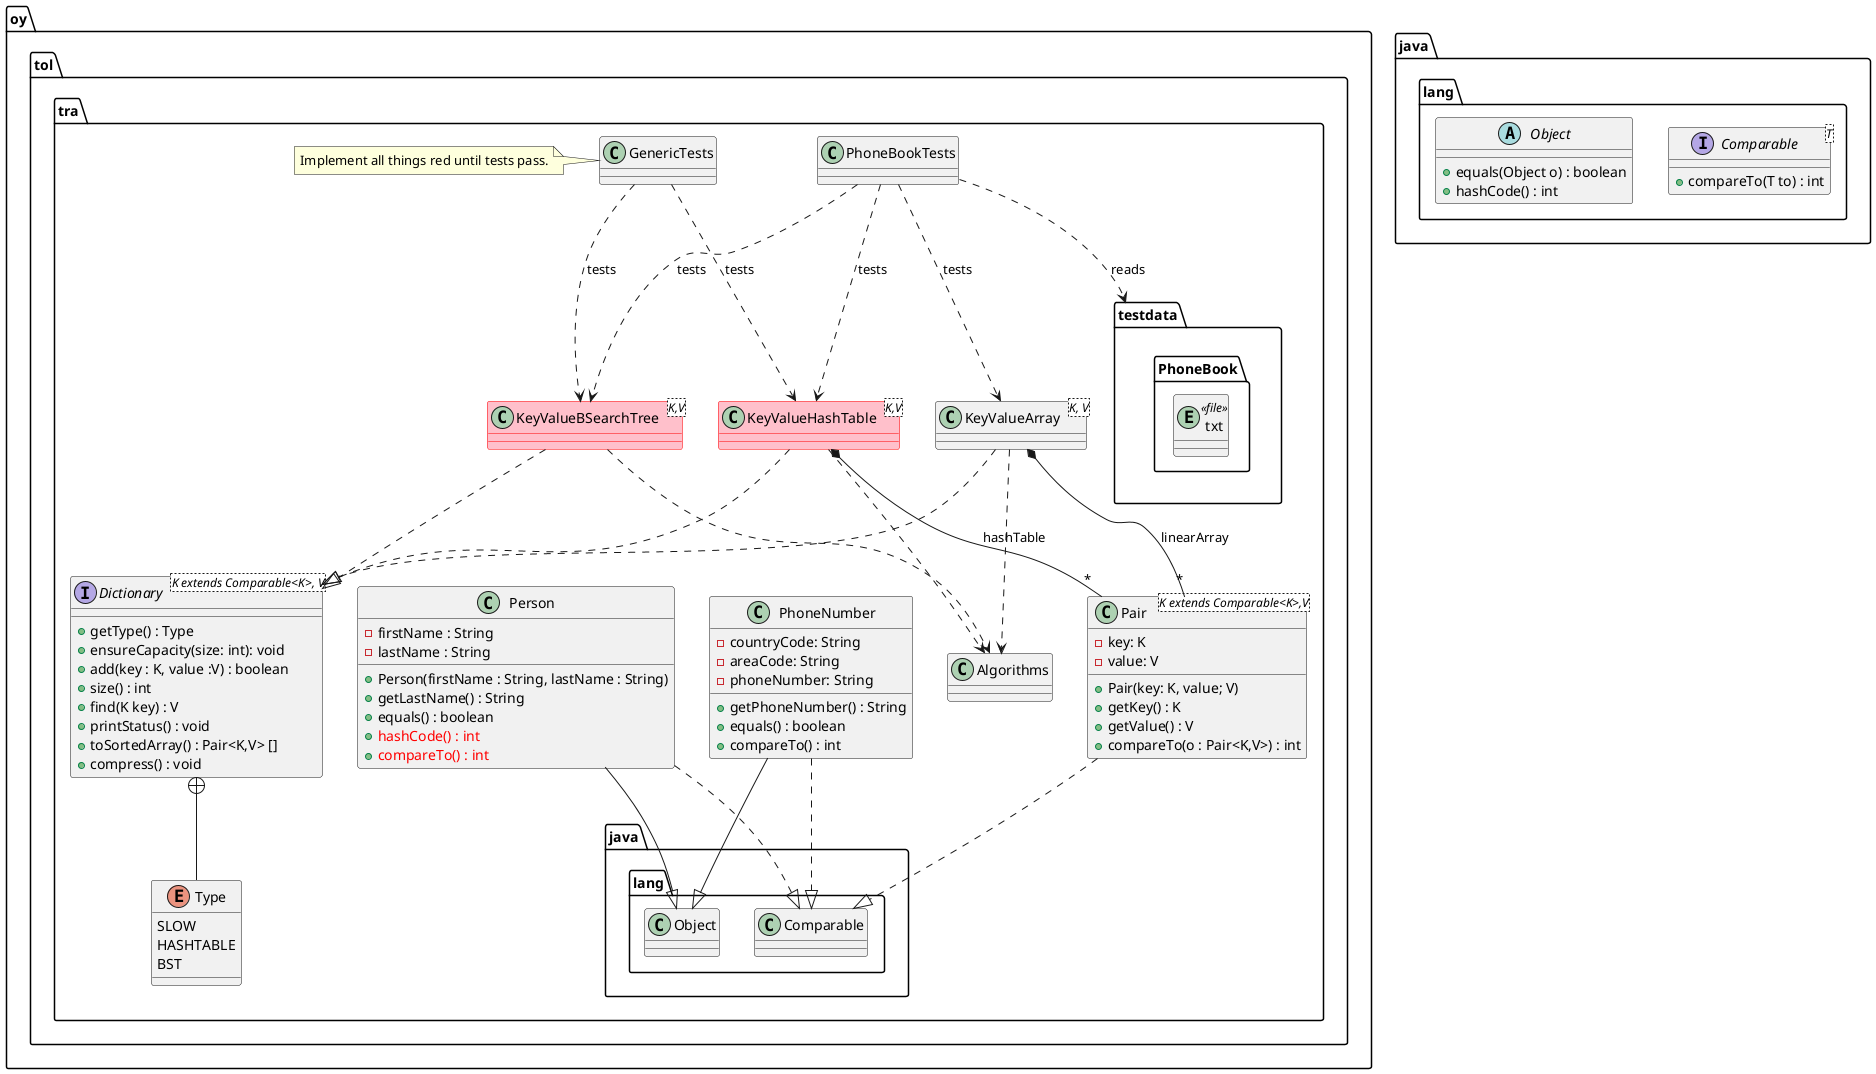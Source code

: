 @startuml Phonebook
package oy.tol.tra {  
  class Algorithms
  class Person {
    -firstName : String
    -lastName : String
    +Person(firstName : String, lastName : String)
    +getLastName() : String
    +equals() : boolean
    +<color:Red>hashCode() : int</color>
    +<color:Red>compareTo() : int</color>
  }
  class PhoneNumber {
    -countryCode: String
    -areaCode: String
    -phoneNumber: String
    +getPhoneNumber() : String
    +equals() : boolean
    +compareTo() : int
  }
  Person ..|> java.lang.Comparable
  PhoneNumber ..|> java.lang.Comparable
  Person --|> java.lang.Object
  PhoneNumber --|> java.lang.Object

  class Pair<K extends Comparable<K>,V> {
    -key: K
    -value: V
    +Pair(key: K, value; V)
    +getKey() : K
    +getValue() : V
    +compareTo(o : Pair<K,V>) : int
  }
  Pair ..|> java.lang.Comparable
  interface Dictionary<K extends Comparable<K>, V> {
    +getType() : Type
    +ensureCapacity(size: int): void
    +add(key : K, value :V) : boolean
    +size() : int
    +find(K key) : V
    +printStatus() : void
    +toSortedArray() : Pair<K,V> []
    +compress() : void
  }
  enum Type {
    SLOW
    HASHTABLE
    BST
  }
  Dictionary +-- Type
  
  class KeyValueArray<K, V>
  class KeyValueHashTable<K,V>
  class KeyValueBSearchTree<K,V>
  KeyValueArray ..|> Dictionary
  KeyValueHashTable ..|> Dictionary
  KeyValueBSearchTree ..|> Dictionary

  KeyValueArray ..> Algorithms
  KeyValueHashTable ..> Algorithms
  KeyValueBSearchTree ..> Algorithms

  class KeyValueHashTable #pink;line:red
  class KeyValueBSearchTree #pink;line:red
  
  class PhoneBookTests
  class GenericTests
  note left of GenericTests
    Implement all things red until tests pass.
  end note 

  PhoneBookTests ..> KeyValueArray : tests
  PhoneBookTests ..> KeyValueHashTable : tests
  PhoneBookTests ..> KeyValueBSearchTree : tests
  GenericTests ..> KeyValueHashTable : tests
  GenericTests ..> KeyValueBSearchTree : tests
  KeyValueArray *-- "*" Pair : linearArray
  KeyValueHashTable *-- "*" Pair : hashTable

  package testdata {
    entity PhoneBook.txt <<file>>
  }
  PhoneBookTests ..> testdata : reads
}
package java.lang {
  interface Comparable<T> {
    +compareTo(T to) : int
  }
  abstract Object {
    +equals(Object o) : boolean
    +hashCode() : int
  }
}
@enduml
